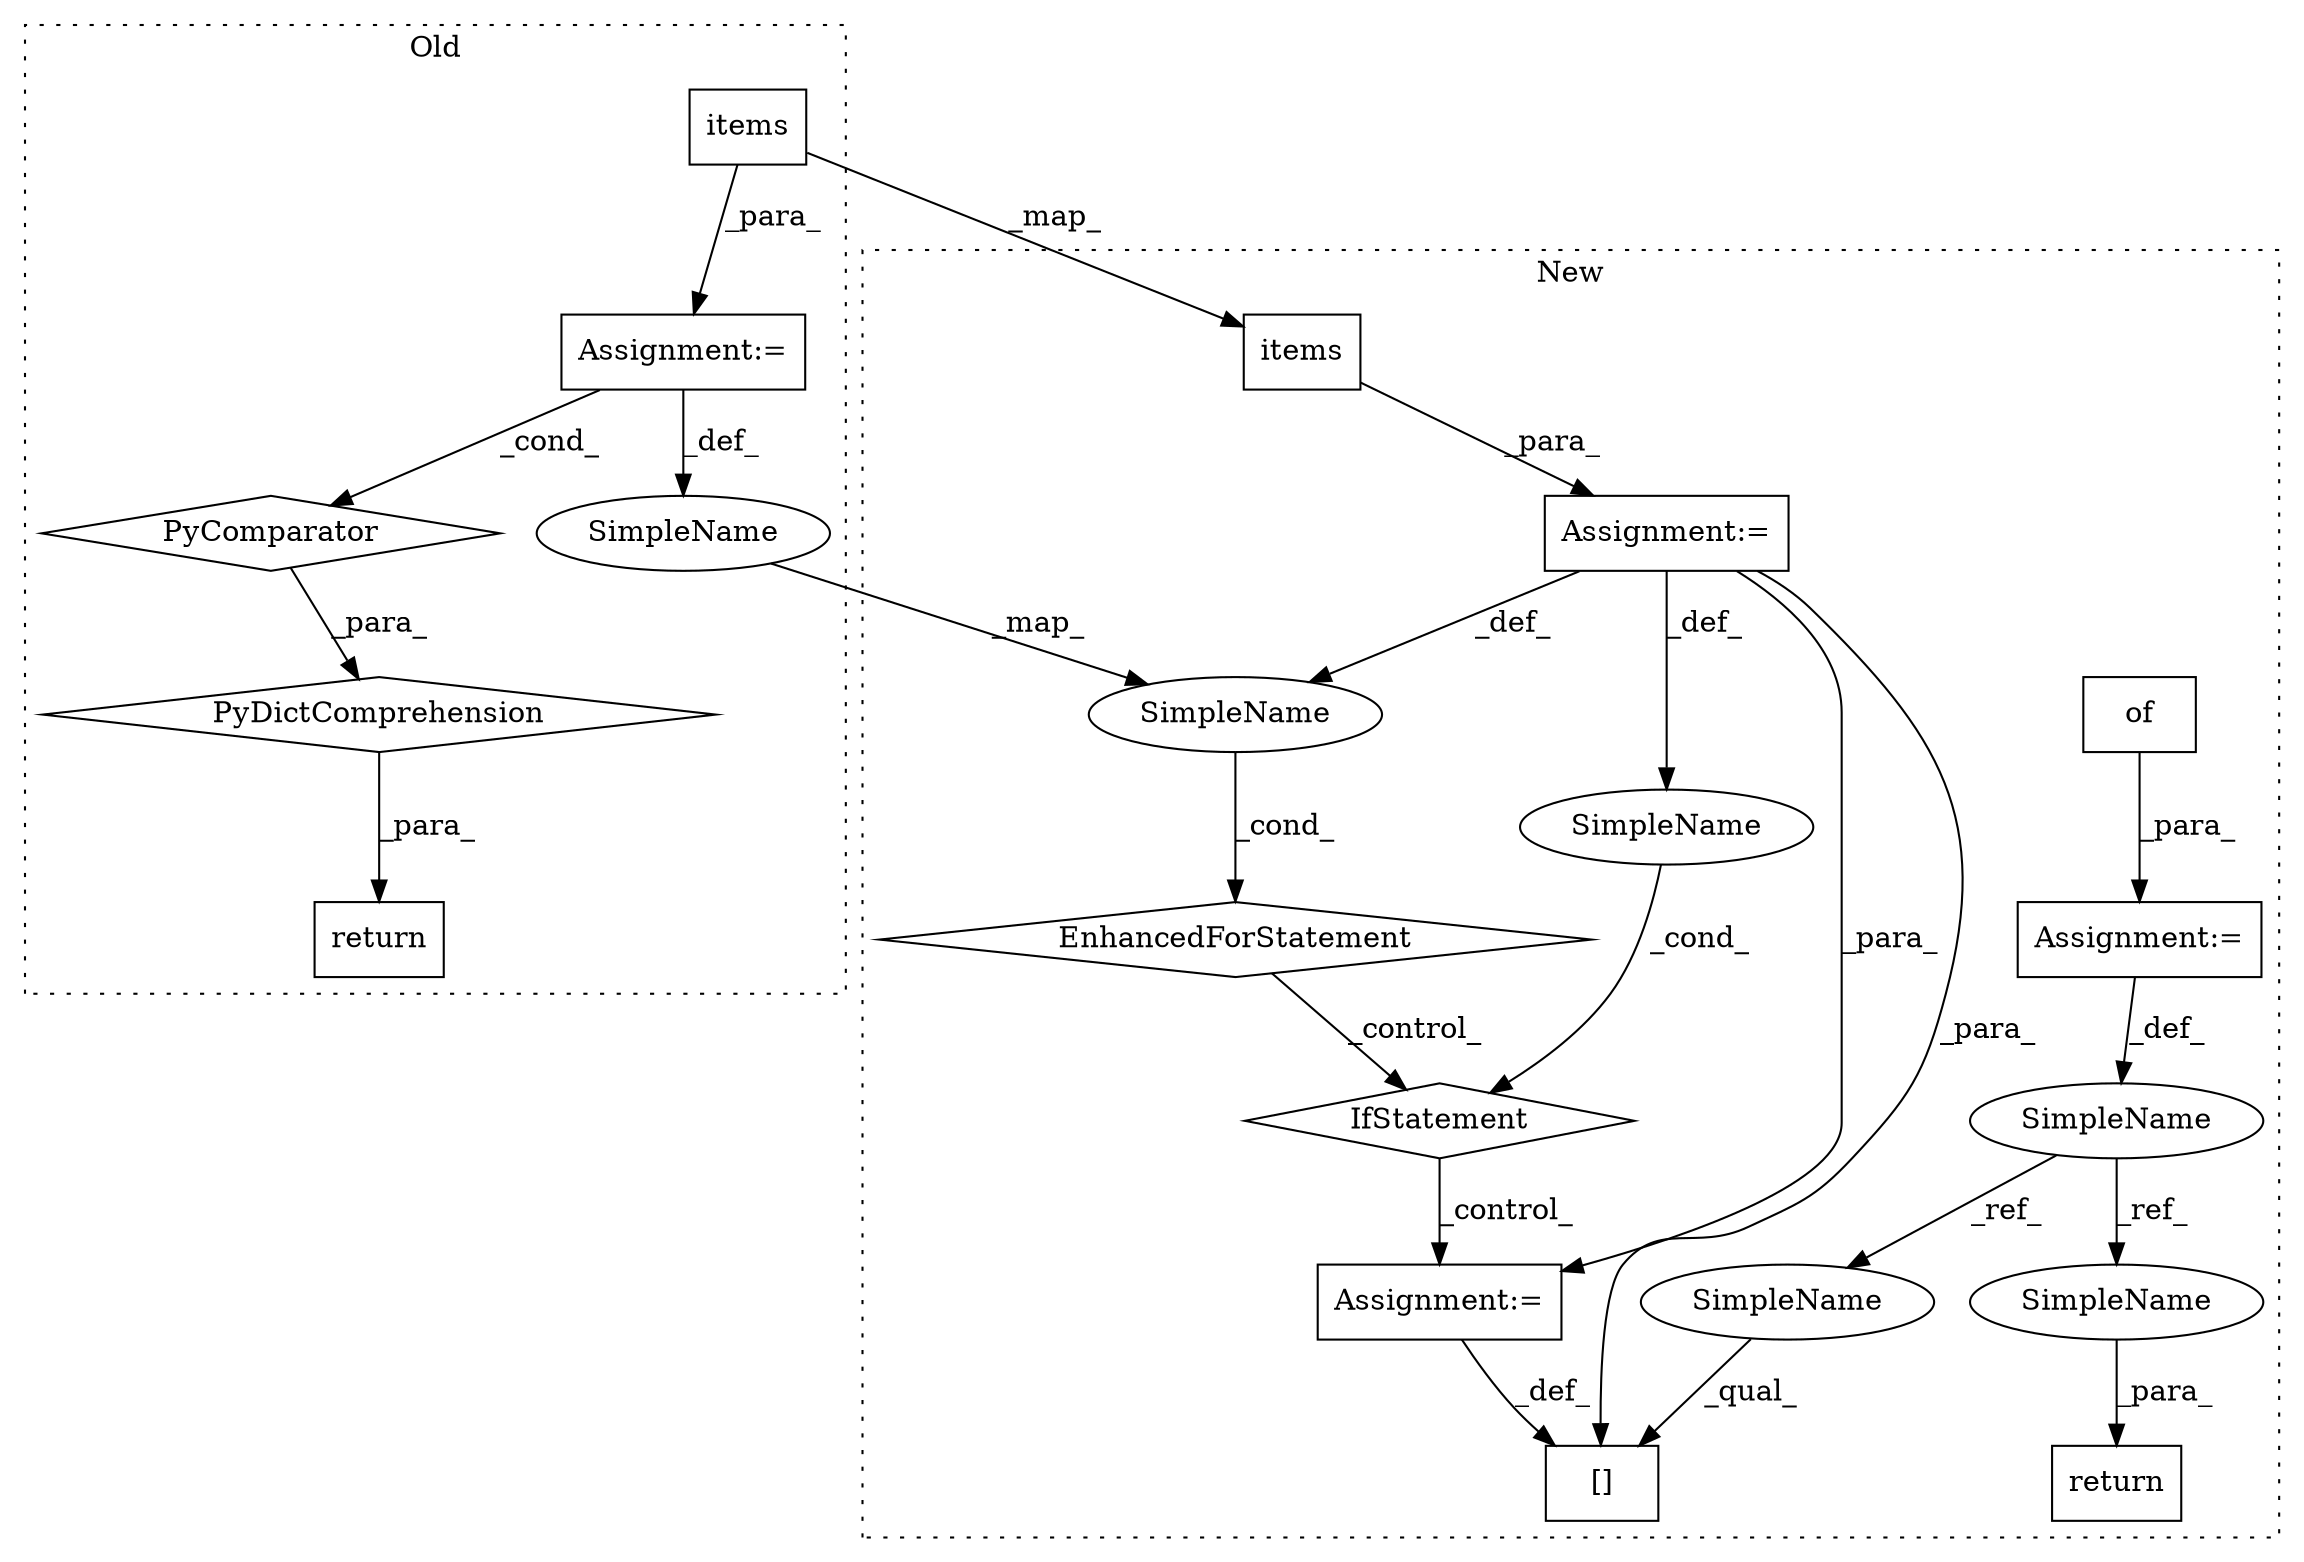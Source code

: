 digraph G {
subgraph cluster0 {
1 [label="PyDictComprehension" a="110" s="11370" l="134" shape="diamond"];
3 [label="PyComparator" a="113" s="11462" l="34" shape="diamond"];
4 [label="Assignment:=" a="7" s="11462" l="34" shape="box"];
5 [label="return" a="41" s="11352" l="18" shape="box"];
14 [label="SimpleName" a="42" s="11465" l="1" shape="ellipse"];
16 [label="items" a="32" s="11480" l="7" shape="box"];
label = "Old";
style="dotted";
}
subgraph cluster1 {
2 [label="return" a="41" s="11833" l="7" shape="box"];
6 [label="Assignment:=" a="7" s="11510" l="1" shape="box"];
7 [label="[]" a="2" s="11658,11667" l="8,1" shape="box"];
8 [label="SimpleName" a="42" s="11503" l="7" shape="ellipse"];
9 [label="Assignment:=" a="7" s="11668" l="1" shape="box"];
10 [label="EnhancedForStatement" a="70" s="11525,11614" l="63,2" shape="diamond"];
11 [label="Assignment:=" a="7" s="11525,11614" l="63,2" shape="box"];
12 [label="of" a="32" s="11515" l="4" shape="box"];
13 [label="SimpleName" a="42" s="11592" l="1" shape="ellipse"];
15 [label="items" a="32" s="11607" l="7" shape="box"];
17 [label="IfStatement" a="25" s="11624,11646" l="4,2" shape="diamond"];
18 [label="SimpleName" a="42" s="" l="" shape="ellipse"];
19 [label="SimpleName" a="42" s="11840" l="7" shape="ellipse"];
20 [label="SimpleName" a="42" s="11658" l="7" shape="ellipse"];
label = "New";
style="dotted";
}
1 -> 5 [label="_para_"];
3 -> 1 [label="_para_"];
4 -> 14 [label="_def_"];
4 -> 3 [label="_cond_"];
6 -> 8 [label="_def_"];
8 -> 19 [label="_ref_"];
8 -> 20 [label="_ref_"];
9 -> 7 [label="_def_"];
10 -> 17 [label="_control_"];
11 -> 13 [label="_def_"];
11 -> 7 [label="_para_"];
11 -> 9 [label="_para_"];
11 -> 18 [label="_def_"];
12 -> 6 [label="_para_"];
13 -> 10 [label="_cond_"];
14 -> 13 [label="_map_"];
15 -> 11 [label="_para_"];
16 -> 15 [label="_map_"];
16 -> 4 [label="_para_"];
17 -> 9 [label="_control_"];
18 -> 17 [label="_cond_"];
19 -> 2 [label="_para_"];
20 -> 7 [label="_qual_"];
}